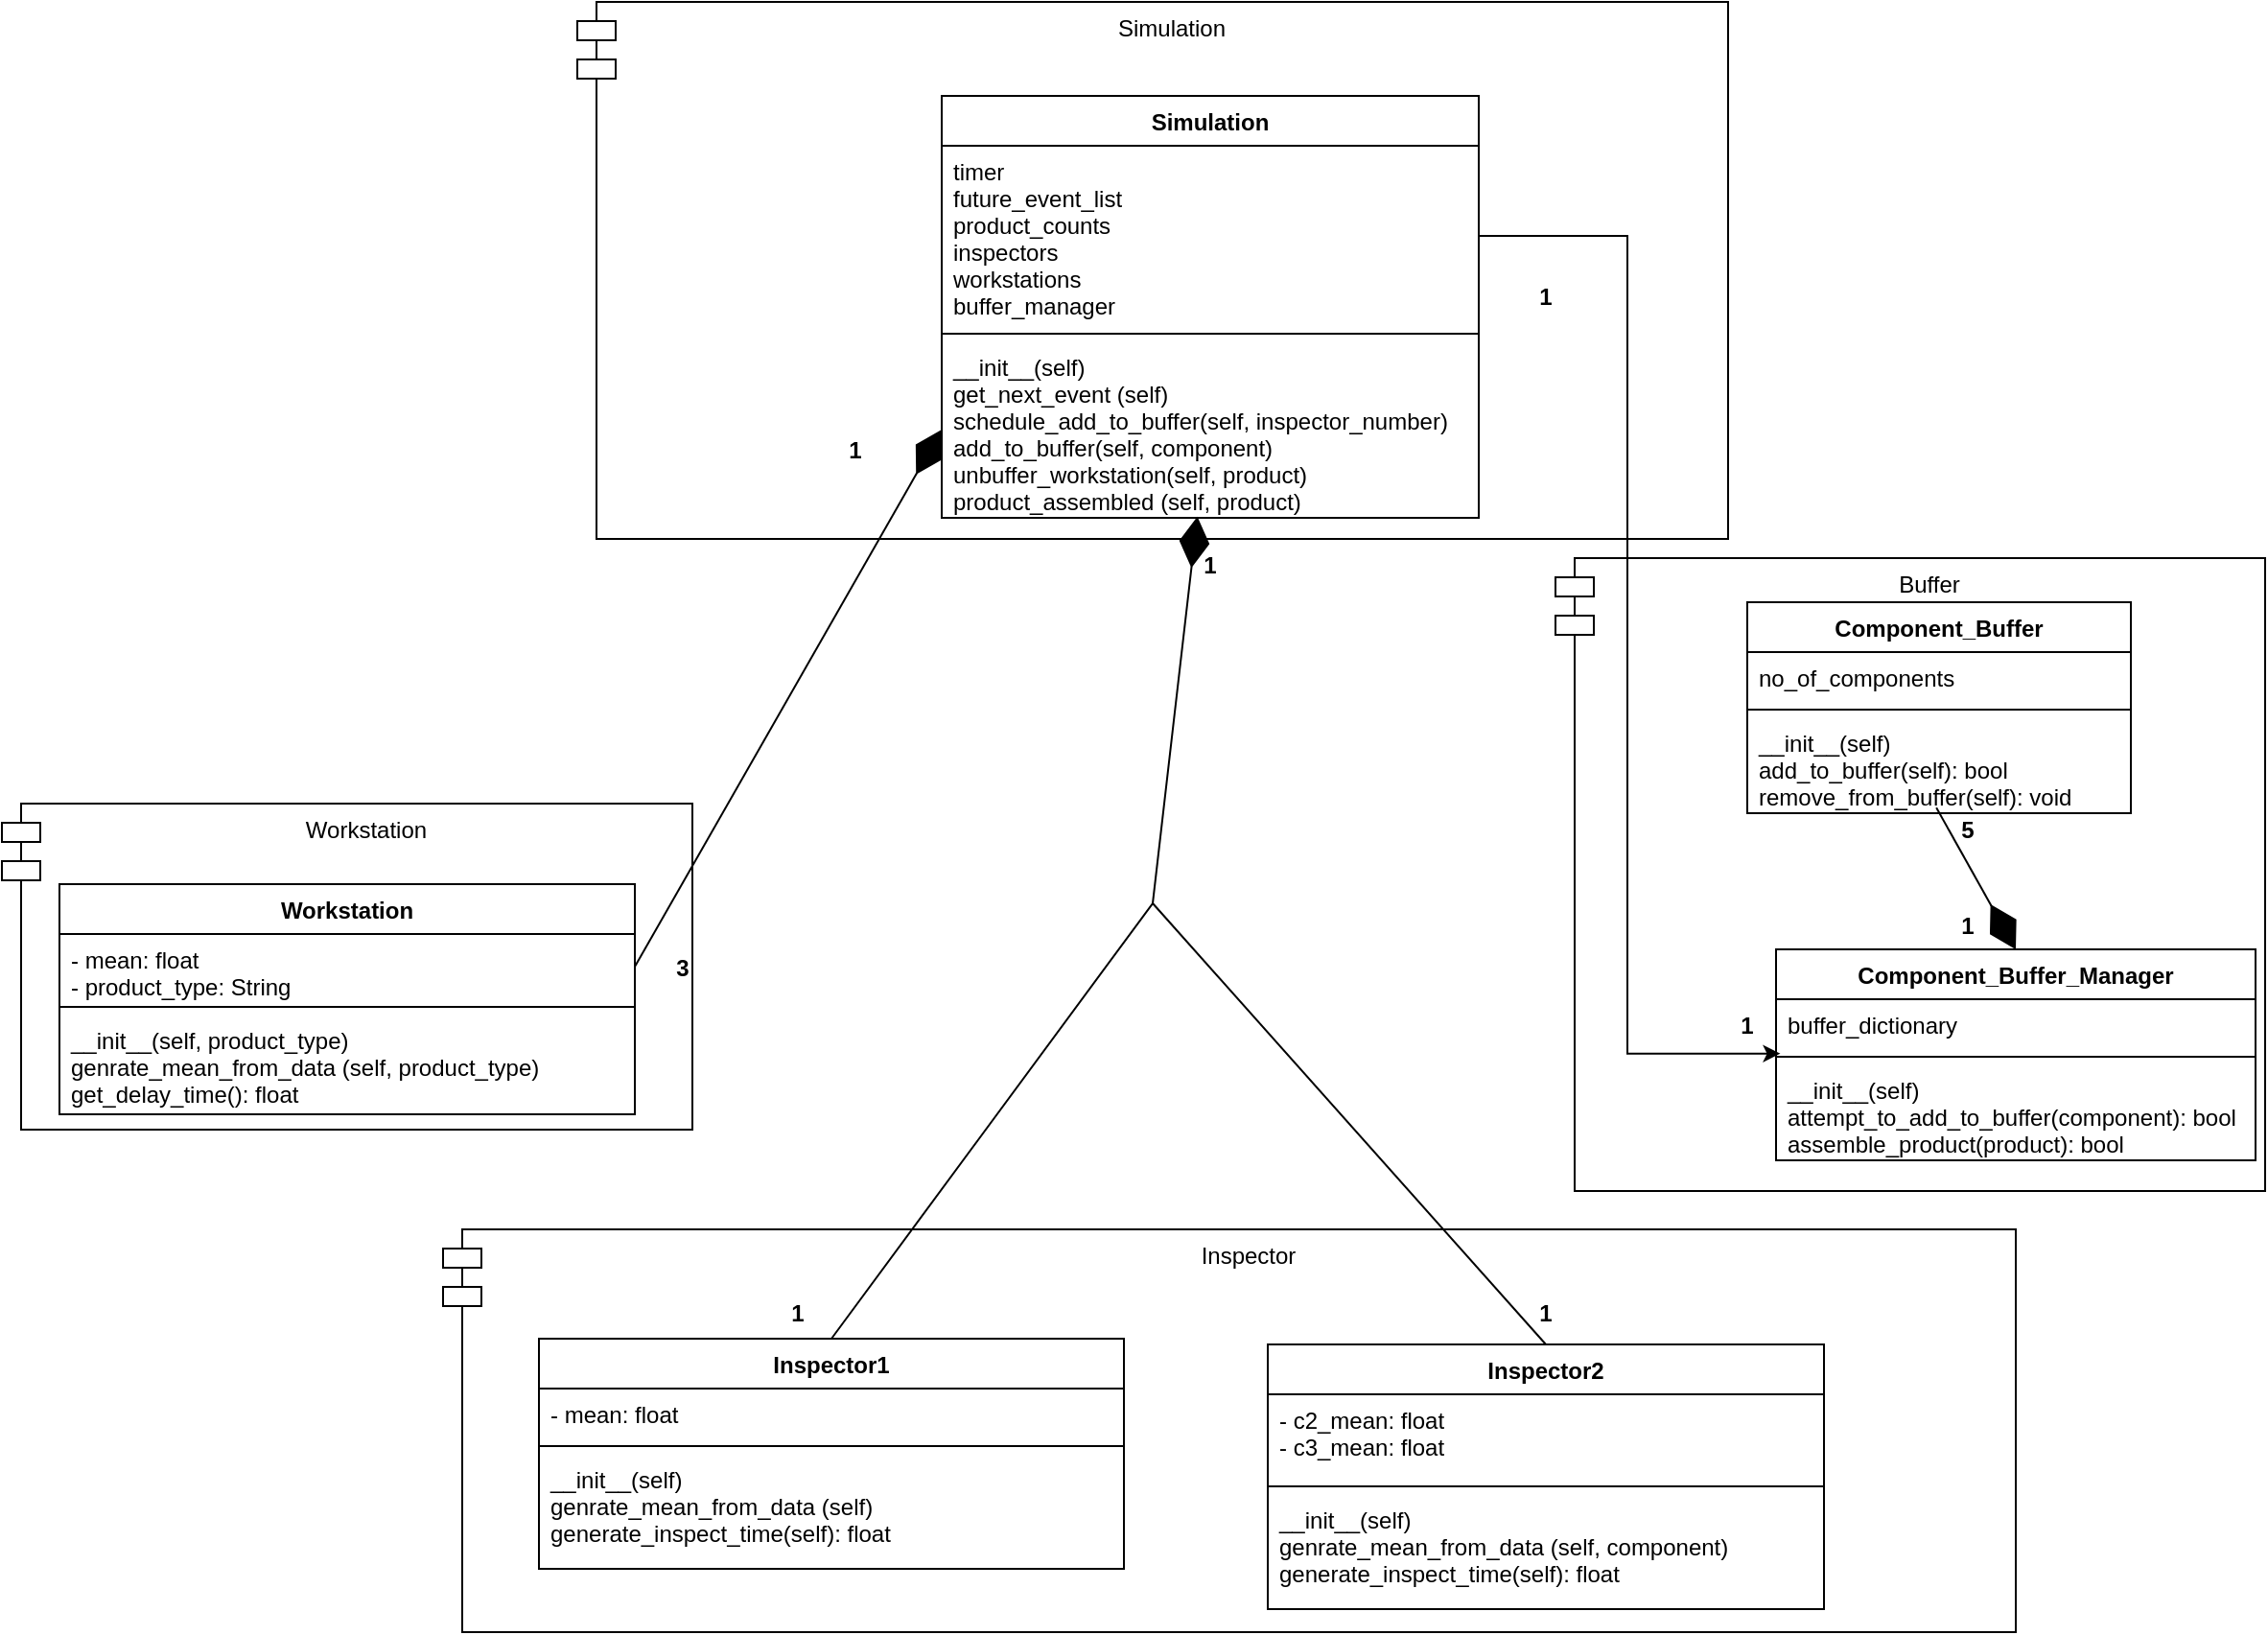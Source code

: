 <mxfile version="21.0.6" type="device" pages="2"><diagram name="Page-1" id="fnOQ1kkz6u-DJbqT1a7f"><mxGraphModel dx="366" dy="2206" grid="1" gridSize="10" guides="1" tooltips="1" connect="1" arrows="1" fold="1" page="1" pageScale="1" pageWidth="850" pageHeight="1100" math="0" shadow="0"><root><mxCell id="0"/><mxCell id="1" parent="0"/><mxCell id="ipIYHcTkieiq6wYsN4TY-1" value="Inspector" style="shape=module;align=left;spacingLeft=20;align=center;verticalAlign=top;" parent="1" vertex="1"><mxGeometry x="280" y="310" width="820" height="210" as="geometry"/></mxCell><mxCell id="ipIYHcTkieiq6wYsN4TY-2" value="Simulation" style="shape=module;align=left;spacingLeft=20;align=center;verticalAlign=top;" parent="1" vertex="1"><mxGeometry x="350" y="-330" width="600" height="280" as="geometry"/></mxCell><mxCell id="ipIYHcTkieiq6wYsN4TY-3" value="Workstation" style="shape=module;align=left;spacingLeft=20;align=center;verticalAlign=top;" parent="1" vertex="1"><mxGeometry x="50" y="88" width="360" height="170" as="geometry"/></mxCell><mxCell id="ipIYHcTkieiq6wYsN4TY-4" value="Buffer" style="shape=module;align=left;spacingLeft=20;align=center;verticalAlign=top;" parent="1" vertex="1"><mxGeometry x="860" y="-40" width="370" height="330" as="geometry"/></mxCell><mxCell id="R-3t3rbkKgDPfzXXofke-1" value="Inspector1" style="swimlane;fontStyle=1;align=center;verticalAlign=top;childLayout=stackLayout;horizontal=1;startSize=26;horizontalStack=0;resizeParent=1;resizeParentMax=0;resizeLast=0;collapsible=1;marginBottom=0;" parent="1" vertex="1"><mxGeometry x="330" y="367" width="305" height="120" as="geometry"/></mxCell><mxCell id="R-3t3rbkKgDPfzXXofke-2" value="- mean: float" style="text;strokeColor=none;fillColor=none;align=left;verticalAlign=top;spacingLeft=4;spacingRight=4;overflow=hidden;rotatable=0;points=[[0,0.5],[1,0.5]];portConstraint=eastwest;" parent="R-3t3rbkKgDPfzXXofke-1" vertex="1"><mxGeometry y="26" width="305" height="26" as="geometry"/></mxCell><mxCell id="R-3t3rbkKgDPfzXXofke-3" value="" style="line;strokeWidth=1;fillColor=none;align=left;verticalAlign=middle;spacingTop=-1;spacingLeft=3;spacingRight=3;rotatable=0;labelPosition=right;points=[];portConstraint=eastwest;strokeColor=inherit;" parent="R-3t3rbkKgDPfzXXofke-1" vertex="1"><mxGeometry y="52" width="305" height="8" as="geometry"/></mxCell><mxCell id="R-3t3rbkKgDPfzXXofke-4" value="__init__(self)&#10;genrate_mean_from_data (self)&#10;generate_inspect_time(self): float" style="text;strokeColor=none;fillColor=none;align=left;verticalAlign=top;spacingLeft=4;spacingRight=4;overflow=hidden;rotatable=0;points=[[0,0.5],[1,0.5]];portConstraint=eastwest;" parent="R-3t3rbkKgDPfzXXofke-1" vertex="1"><mxGeometry y="60" width="305" height="60" as="geometry"/></mxCell><mxCell id="R-3t3rbkKgDPfzXXofke-5" value="Inspector2" style="swimlane;fontStyle=1;align=center;verticalAlign=top;childLayout=stackLayout;horizontal=1;startSize=26;horizontalStack=0;resizeParent=1;resizeParentMax=0;resizeLast=0;collapsible=1;marginBottom=0;" parent="1" vertex="1"><mxGeometry x="710" y="370" width="290" height="138" as="geometry"/></mxCell><mxCell id="R-3t3rbkKgDPfzXXofke-6" value="- c2_mean: float&#10;- c3_mean: float" style="text;strokeColor=none;fillColor=none;align=left;verticalAlign=top;spacingLeft=4;spacingRight=4;overflow=hidden;rotatable=0;points=[[0,0.5],[1,0.5]];portConstraint=eastwest;" parent="R-3t3rbkKgDPfzXXofke-5" vertex="1"><mxGeometry y="26" width="290" height="44" as="geometry"/></mxCell><mxCell id="R-3t3rbkKgDPfzXXofke-7" value="" style="line;strokeWidth=1;fillColor=none;align=left;verticalAlign=middle;spacingTop=-1;spacingLeft=3;spacingRight=3;rotatable=0;labelPosition=right;points=[];portConstraint=eastwest;strokeColor=inherit;" parent="R-3t3rbkKgDPfzXXofke-5" vertex="1"><mxGeometry y="70" width="290" height="8" as="geometry"/></mxCell><mxCell id="R-3t3rbkKgDPfzXXofke-8" value="__init__(self)&#10;genrate_mean_from_data (self, component)&#10;generate_inspect_time(self): float" style="text;strokeColor=none;fillColor=none;align=left;verticalAlign=top;spacingLeft=4;spacingRight=4;overflow=hidden;rotatable=0;points=[[0,0.5],[1,0.5]];portConstraint=eastwest;" parent="R-3t3rbkKgDPfzXXofke-5" vertex="1"><mxGeometry y="78" width="290" height="60" as="geometry"/></mxCell><mxCell id="R-3t3rbkKgDPfzXXofke-9" value="Workstation" style="swimlane;fontStyle=1;align=center;verticalAlign=top;childLayout=stackLayout;horizontal=1;startSize=26;horizontalStack=0;resizeParent=1;resizeParentMax=0;resizeLast=0;collapsible=1;marginBottom=0;" parent="1" vertex="1"><mxGeometry x="80" y="130" width="300" height="120" as="geometry"/></mxCell><mxCell id="R-3t3rbkKgDPfzXXofke-10" value="- mean: float&#10;- product_type: String" style="text;strokeColor=none;fillColor=none;align=left;verticalAlign=top;spacingLeft=4;spacingRight=4;overflow=hidden;rotatable=0;points=[[0,0.5],[1,0.5]];portConstraint=eastwest;" parent="R-3t3rbkKgDPfzXXofke-9" vertex="1"><mxGeometry y="26" width="300" height="34" as="geometry"/></mxCell><mxCell id="R-3t3rbkKgDPfzXXofke-11" value="" style="line;strokeWidth=1;fillColor=none;align=left;verticalAlign=middle;spacingTop=-1;spacingLeft=3;spacingRight=3;rotatable=0;labelPosition=right;points=[];portConstraint=eastwest;strokeColor=inherit;" parent="R-3t3rbkKgDPfzXXofke-9" vertex="1"><mxGeometry y="60" width="300" height="8" as="geometry"/></mxCell><mxCell id="R-3t3rbkKgDPfzXXofke-12" value="__init__(self, product_type)&#10;genrate_mean_from_data (self, product_type)&#10;get_delay_time(): float" style="text;strokeColor=none;fillColor=none;align=left;verticalAlign=top;spacingLeft=4;spacingRight=4;overflow=hidden;rotatable=0;points=[[0,0.5],[1,0.5]];portConstraint=eastwest;" parent="R-3t3rbkKgDPfzXXofke-9" vertex="1"><mxGeometry y="68" width="300" height="52" as="geometry"/></mxCell><mxCell id="R-3t3rbkKgDPfzXXofke-13" value="Component_Buffer_Manager" style="swimlane;fontStyle=1;align=center;verticalAlign=top;childLayout=stackLayout;horizontal=1;startSize=26;horizontalStack=0;resizeParent=1;resizeParentMax=0;resizeLast=0;collapsible=1;marginBottom=0;" parent="1" vertex="1"><mxGeometry x="975" y="164" width="250" height="110" as="geometry"/></mxCell><mxCell id="R-3t3rbkKgDPfzXXofke-14" value="buffer_dictionary" style="text;strokeColor=none;fillColor=none;align=left;verticalAlign=top;spacingLeft=4;spacingRight=4;overflow=hidden;rotatable=0;points=[[0,0.5],[1,0.5]];portConstraint=eastwest;" parent="R-3t3rbkKgDPfzXXofke-13" vertex="1"><mxGeometry y="26" width="250" height="26" as="geometry"/></mxCell><mxCell id="R-3t3rbkKgDPfzXXofke-15" value="" style="line;strokeWidth=1;fillColor=none;align=left;verticalAlign=middle;spacingTop=-1;spacingLeft=3;spacingRight=3;rotatable=0;labelPosition=right;points=[];portConstraint=eastwest;strokeColor=inherit;" parent="R-3t3rbkKgDPfzXXofke-13" vertex="1"><mxGeometry y="52" width="250" height="8" as="geometry"/></mxCell><mxCell id="R-3t3rbkKgDPfzXXofke-16" value="__init__(self)&#10;attempt_to_add_to_buffer(component): bool&#10;assemble_product(product): bool" style="text;strokeColor=none;fillColor=none;align=left;verticalAlign=top;spacingLeft=4;spacingRight=4;overflow=hidden;rotatable=0;points=[[0,0.5],[1,0.5]];portConstraint=eastwest;" parent="R-3t3rbkKgDPfzXXofke-13" vertex="1"><mxGeometry y="60" width="250" height="50" as="geometry"/></mxCell><mxCell id="R-3t3rbkKgDPfzXXofke-17" value="Component_Buffer" style="swimlane;fontStyle=1;align=center;verticalAlign=top;childLayout=stackLayout;horizontal=1;startSize=26;horizontalStack=0;resizeParent=1;resizeParentMax=0;resizeLast=0;collapsible=1;marginBottom=0;" parent="1" vertex="1"><mxGeometry x="960" y="-17" width="200" height="110" as="geometry"/></mxCell><mxCell id="R-3t3rbkKgDPfzXXofke-18" value="no_of_components" style="text;strokeColor=none;fillColor=none;align=left;verticalAlign=top;spacingLeft=4;spacingRight=4;overflow=hidden;rotatable=0;points=[[0,0.5],[1,0.5]];portConstraint=eastwest;" parent="R-3t3rbkKgDPfzXXofke-17" vertex="1"><mxGeometry y="26" width="200" height="26" as="geometry"/></mxCell><mxCell id="R-3t3rbkKgDPfzXXofke-19" value="" style="line;strokeWidth=1;fillColor=none;align=left;verticalAlign=middle;spacingTop=-1;spacingLeft=3;spacingRight=3;rotatable=0;labelPosition=right;points=[];portConstraint=eastwest;strokeColor=inherit;" parent="R-3t3rbkKgDPfzXXofke-17" vertex="1"><mxGeometry y="52" width="200" height="8" as="geometry"/></mxCell><mxCell id="R-3t3rbkKgDPfzXXofke-20" value="__init__(self)&#10;add_to_buffer(self): bool&#10;remove_from_buffer(self): void" style="text;strokeColor=none;fillColor=none;align=left;verticalAlign=top;spacingLeft=4;spacingRight=4;overflow=hidden;rotatable=0;points=[[0,0.5],[1,0.5]];portConstraint=eastwest;" parent="R-3t3rbkKgDPfzXXofke-17" vertex="1"><mxGeometry y="60" width="200" height="50" as="geometry"/></mxCell><mxCell id="R-3t3rbkKgDPfzXXofke-22" value="Simulation" style="swimlane;fontStyle=1;align=center;verticalAlign=top;childLayout=stackLayout;horizontal=1;startSize=26;horizontalStack=0;resizeParent=1;resizeParentMax=0;resizeLast=0;collapsible=1;marginBottom=0;" parent="1" vertex="1"><mxGeometry x="540" y="-281" width="280" height="220" as="geometry"/></mxCell><mxCell id="R-3t3rbkKgDPfzXXofke-23" value="timer&#10;future_event_list&#10;product_counts&#10;inspectors&#10;workstations&#10;buffer_manager" style="text;strokeColor=none;fillColor=none;align=left;verticalAlign=top;spacingLeft=4;spacingRight=4;overflow=hidden;rotatable=0;points=[[0,0.5],[1,0.5]];portConstraint=eastwest;" parent="R-3t3rbkKgDPfzXXofke-22" vertex="1"><mxGeometry y="26" width="280" height="94" as="geometry"/></mxCell><mxCell id="R-3t3rbkKgDPfzXXofke-24" value="" style="line;strokeWidth=1;fillColor=none;align=left;verticalAlign=middle;spacingTop=-1;spacingLeft=3;spacingRight=3;rotatable=0;labelPosition=right;points=[];portConstraint=eastwest;strokeColor=inherit;" parent="R-3t3rbkKgDPfzXXofke-22" vertex="1"><mxGeometry y="120" width="280" height="8" as="geometry"/></mxCell><mxCell id="R-3t3rbkKgDPfzXXofke-25" value="__init__(self)&#10;get_next_event (self)&#10;schedule_add_to_buffer(self, inspector_number)&#10;add_to_buffer(self, component)&#10;unbuffer_workstation(self, product)&#10;product_assembled (self, product)" style="text;strokeColor=none;fillColor=none;align=left;verticalAlign=top;spacingLeft=4;spacingRight=4;overflow=hidden;rotatable=0;points=[[0,0.5],[1,0.5]];portConstraint=eastwest;" parent="R-3t3rbkKgDPfzXXofke-22" vertex="1"><mxGeometry y="128" width="280" height="92" as="geometry"/></mxCell><mxCell id="R-3t3rbkKgDPfzXXofke-28" value="" style="endArrow=diamondThin;endFill=1;endSize=24;html=1;rounded=0;exitX=0.5;exitY=0;exitDx=0;exitDy=0;entryX=0.476;entryY=0.993;entryDx=0;entryDy=0;entryPerimeter=0;" parent="1" source="R-3t3rbkKgDPfzXXofke-1" target="R-3t3rbkKgDPfzXXofke-25" edge="1"><mxGeometry width="160" relative="1" as="geometry"><mxPoint x="670" y="120" as="sourcePoint"/><mxPoint x="650" y="30" as="targetPoint"/><Array as="points"><mxPoint x="650" y="140"/></Array></mxGeometry></mxCell><mxCell id="R-3t3rbkKgDPfzXXofke-31" value="" style="endArrow=none;html=1;rounded=0;exitX=0.5;exitY=0;exitDx=0;exitDy=0;" parent="1" source="R-3t3rbkKgDPfzXXofke-5" edge="1"><mxGeometry width="50" height="50" relative="1" as="geometry"><mxPoint x="720" y="140" as="sourcePoint"/><mxPoint x="650" y="140" as="targetPoint"/></mxGeometry></mxCell><mxCell id="R-3t3rbkKgDPfzXXofke-33" value="" style="endArrow=diamondThin;endFill=1;endSize=24;html=1;rounded=0;entryX=0;entryY=0.5;entryDx=0;entryDy=0;exitX=1;exitY=0.5;exitDx=0;exitDy=0;" parent="1" source="R-3t3rbkKgDPfzXXofke-10" target="R-3t3rbkKgDPfzXXofke-25" edge="1"><mxGeometry width="160" relative="1" as="geometry"><mxPoint x="670" y="120" as="sourcePoint"/><mxPoint x="830" y="120" as="targetPoint"/></mxGeometry></mxCell><mxCell id="R-3t3rbkKgDPfzXXofke-34" value="3" style="text;align=center;fontStyle=1;verticalAlign=middle;spacingLeft=3;spacingRight=3;strokeColor=none;rotatable=0;points=[[0,0.5],[1,0.5]];portConstraint=eastwest;" parent="1" vertex="1"><mxGeometry x="390" y="160" width="30" height="26" as="geometry"/></mxCell><mxCell id="R-3t3rbkKgDPfzXXofke-36" value="1" style="text;align=center;fontStyle=1;verticalAlign=middle;spacingLeft=3;spacingRight=3;strokeColor=none;rotatable=0;points=[[0,0.5],[1,0.5]];portConstraint=eastwest;" parent="1" vertex="1"><mxGeometry x="480" y="-110" width="30" height="26" as="geometry"/></mxCell><mxCell id="R-3t3rbkKgDPfzXXofke-37" value="1" style="text;align=center;fontStyle=1;verticalAlign=middle;spacingLeft=3;spacingRight=3;strokeColor=none;rotatable=0;points=[[0,0.5],[1,0.5]];portConstraint=eastwest;" parent="1" vertex="1"><mxGeometry x="665" y="-50" width="30" height="26" as="geometry"/></mxCell><mxCell id="R-3t3rbkKgDPfzXXofke-38" value="1" style="text;align=center;fontStyle=1;verticalAlign=middle;spacingLeft=3;spacingRight=3;strokeColor=none;rotatable=0;points=[[0,0.5],[1,0.5]];portConstraint=eastwest;" parent="1" vertex="1"><mxGeometry x="840" y="-190" width="30" height="26" as="geometry"/></mxCell><mxCell id="R-3t3rbkKgDPfzXXofke-40" value="1" style="text;align=center;fontStyle=1;verticalAlign=middle;spacingLeft=3;spacingRight=3;strokeColor=none;rotatable=0;points=[[0,0.5],[1,0.5]];portConstraint=eastwest;" parent="1" vertex="1"><mxGeometry x="945" y="190" width="30" height="26" as="geometry"/></mxCell><mxCell id="R-3t3rbkKgDPfzXXofke-42" value="1" style="text;align=center;fontStyle=1;verticalAlign=middle;spacingLeft=3;spacingRight=3;strokeColor=none;rotatable=0;points=[[0,0.5],[1,0.5]];portConstraint=eastwest;" parent="1" vertex="1"><mxGeometry x="450" y="340" width="30" height="26" as="geometry"/></mxCell><mxCell id="R-3t3rbkKgDPfzXXofke-43" value="1" style="text;align=center;fontStyle=1;verticalAlign=middle;spacingLeft=3;spacingRight=3;strokeColor=none;rotatable=0;points=[[0,0.5],[1,0.5]];portConstraint=eastwest;" parent="1" vertex="1"><mxGeometry x="840" y="340" width="30" height="26" as="geometry"/></mxCell><mxCell id="R-3t3rbkKgDPfzXXofke-45" value="" style="endArrow=diamondThin;endFill=1;endSize=24;html=1;rounded=0;entryX=0.5;entryY=0;entryDx=0;entryDy=0;exitX=0.493;exitY=0.943;exitDx=0;exitDy=0;exitPerimeter=0;" parent="1" source="R-3t3rbkKgDPfzXXofke-20" target="R-3t3rbkKgDPfzXXofke-13" edge="1"><mxGeometry width="160" relative="1" as="geometry"><mxPoint x="670" y="120" as="sourcePoint"/><mxPoint x="830" y="120" as="targetPoint"/></mxGeometry></mxCell><mxCell id="R-3t3rbkKgDPfzXXofke-46" value="1" style="text;align=center;fontStyle=1;verticalAlign=middle;spacingLeft=3;spacingRight=3;strokeColor=none;rotatable=0;points=[[0,0.5],[1,0.5]];portConstraint=eastwest;" parent="1" vertex="1"><mxGeometry x="1060" y="138" width="30" height="26" as="geometry"/></mxCell><mxCell id="R-3t3rbkKgDPfzXXofke-47" value="5" style="text;align=center;fontStyle=1;verticalAlign=middle;spacingLeft=3;spacingRight=3;strokeColor=none;rotatable=0;points=[[0,0.5],[1,0.5]];portConstraint=eastwest;" parent="1" vertex="1"><mxGeometry x="1060" y="88" width="30" height="26" as="geometry"/></mxCell><mxCell id="wJjbC-8Y_HLCFB3wLRzb-1" style="edgeStyle=orthogonalEdgeStyle;rounded=0;orthogonalLoop=1;jettySize=auto;html=1;exitX=1;exitY=0.5;exitDx=0;exitDy=0;entryX=0.009;entryY=-0.113;entryDx=0;entryDy=0;entryPerimeter=0;" parent="1" source="R-3t3rbkKgDPfzXXofke-23" target="R-3t3rbkKgDPfzXXofke-16" edge="1"><mxGeometry relative="1" as="geometry"/></mxCell></root></mxGraphModel></diagram><diagram id="99P8blrpZpDh0NknLGXW" name="Page-2"><mxGraphModel dx="606" dy="1106" grid="1" gridSize="10" guides="1" tooltips="1" connect="1" arrows="1" fold="1" page="1" pageScale="1" pageWidth="850" pageHeight="1100" math="0" shadow="0"><root><mxCell id="0"/><mxCell id="1" parent="0"/><mxCell id="jM7VbIjI6S41005DD4Tk-11" style="edgeStyle=orthogonalEdgeStyle;rounded=0;orthogonalLoop=1;jettySize=auto;html=1;exitX=0.5;exitY=1;exitDx=0;exitDy=0;entryX=0.5;entryY=0;entryDx=0;entryDy=0;" edge="1" parent="1" source="jM7VbIjI6S41005DD4Tk-1" target="jM7VbIjI6S41005DD4Tk-2"><mxGeometry relative="1" as="geometry"/></mxCell><mxCell id="jM7VbIjI6S41005DD4Tk-1" value="Inspector starts inspecting component" style="rounded=1;whiteSpace=wrap;html=1;" vertex="1" parent="1"><mxGeometry x="250" y="550" width="120" height="60" as="geometry"/></mxCell><mxCell id="jM7VbIjI6S41005DD4Tk-10" style="edgeStyle=orthogonalEdgeStyle;rounded=0;orthogonalLoop=1;jettySize=auto;html=1;exitX=0.5;exitY=1;exitDx=0;exitDy=0;entryX=0.5;entryY=0;entryDx=0;entryDy=0;" edge="1" parent="1" source="jM7VbIjI6S41005DD4Tk-2" target="jM7VbIjI6S41005DD4Tk-3"><mxGeometry relative="1" as="geometry"/></mxCell><mxCell id="jM7VbIjI6S41005DD4Tk-2" value="Inspector adds component to buffer" style="rounded=1;whiteSpace=wrap;html=1;" vertex="1" parent="1"><mxGeometry x="250" y="670" width="120" height="60" as="geometry"/></mxCell><mxCell id="jM7VbIjI6S41005DD4Tk-7" style="edgeStyle=orthogonalEdgeStyle;rounded=0;orthogonalLoop=1;jettySize=auto;html=1;exitX=0;exitY=0.5;exitDx=0;exitDy=0;entryX=0.5;entryY=0;entryDx=0;entryDy=0;" edge="1" parent="1" source="jM7VbIjI6S41005DD4Tk-3" target="jM7VbIjI6S41005DD4Tk-5"><mxGeometry relative="1" as="geometry"/></mxCell><mxCell id="jM7VbIjI6S41005DD4Tk-8" style="edgeStyle=orthogonalEdgeStyle;rounded=0;orthogonalLoop=1;jettySize=auto;html=1;exitX=1;exitY=0.5;exitDx=0;exitDy=0;entryX=0.5;entryY=0;entryDx=0;entryDy=0;" edge="1" parent="1" source="jM7VbIjI6S41005DD4Tk-3" target="jM7VbIjI6S41005DD4Tk-4"><mxGeometry relative="1" as="geometry"/></mxCell><mxCell id="jM7VbIjI6S41005DD4Tk-3" value="Is there available space in the workstation's buffer?" style="rhombus;whiteSpace=wrap;html=1;" vertex="1" parent="1"><mxGeometry x="205" y="800" width="210" height="140" as="geometry"/></mxCell><mxCell id="jM7VbIjI6S41005DD4Tk-4" value="Track the component waiting for buffer" style="rounded=1;whiteSpace=wrap;html=1;" vertex="1" parent="1"><mxGeometry x="440" y="1010" width="120" height="60" as="geometry"/></mxCell><mxCell id="jM7VbIjI6S41005DD4Tk-9" style="edgeStyle=orthogonalEdgeStyle;rounded=0;orthogonalLoop=1;jettySize=auto;html=1;exitX=0.5;exitY=1;exitDx=0;exitDy=0;entryX=0.5;entryY=0;entryDx=0;entryDy=0;" edge="1" parent="1" source="jM7VbIjI6S41005DD4Tk-5" target="jM7VbIjI6S41005DD4Tk-6"><mxGeometry relative="1" as="geometry"/></mxCell><mxCell id="jM7VbIjI6S41005DD4Tk-5" value="Add component to the workstation's buffer" style="rounded=1;whiteSpace=wrap;html=1;" vertex="1" parent="1"><mxGeometry x="90" y="1010" width="120" height="60" as="geometry"/></mxCell><mxCell id="jM7VbIjI6S41005DD4Tk-6" value="Schedule next inspection" style="rounded=1;whiteSpace=wrap;html=1;" vertex="1" parent="1"><mxGeometry x="90" y="1140" width="120" height="60" as="geometry"/></mxCell><mxCell id="jM7VbIjI6S41005DD4Tk-15" style="edgeStyle=orthogonalEdgeStyle;rounded=0;orthogonalLoop=1;jettySize=auto;html=1;exitX=0.5;exitY=1;exitDx=0;exitDy=0;entryX=0.5;entryY=0;entryDx=0;entryDy=0;" edge="1" parent="1" source="jM7VbIjI6S41005DD4Tk-12" target="jM7VbIjI6S41005DD4Tk-1"><mxGeometry relative="1" as="geometry"/></mxCell><mxCell id="jM7VbIjI6S41005DD4Tk-12" value="" style="ellipse;html=1;shape=endState;fillColor=#000000;strokeColor=#ff0000;" vertex="1" parent="1"><mxGeometry x="295" y="460" width="30" height="30" as="geometry"/></mxCell><mxCell id="jM7VbIjI6S41005DD4Tk-16" value="No" style="text;html=1;strokeColor=none;fillColor=none;align=center;verticalAlign=middle;whiteSpace=wrap;rounded=0;" vertex="1" parent="1"><mxGeometry x="425" y="840" width="60" height="30" as="geometry"/></mxCell><mxCell id="jM7VbIjI6S41005DD4Tk-17" value="Yes" style="text;html=1;strokeColor=none;fillColor=none;align=center;verticalAlign=middle;whiteSpace=wrap;rounded=0;" vertex="1" parent="1"><mxGeometry x="145" y="840" width="60" height="30" as="geometry"/></mxCell><mxCell id="jM7VbIjI6S41005DD4Tk-18" value="Inspection completed" style="text;html=1;strokeColor=none;fillColor=none;align=center;verticalAlign=middle;whiteSpace=wrap;rounded=0;" vertex="1" parent="1"><mxGeometry x="310" y="630" width="120" height="30" as="geometry"/></mxCell><mxCell id="jM7VbIjI6S41005DD4Tk-23" style="edgeStyle=orthogonalEdgeStyle;rounded=0;orthogonalLoop=1;jettySize=auto;html=1;exitX=0.5;exitY=1;exitDx=0;exitDy=0;entryX=0.5;entryY=0;entryDx=0;entryDy=0;" edge="1" parent="1" source="jM7VbIjI6S41005DD4Tk-20" target="jM7VbIjI6S41005DD4Tk-21"><mxGeometry relative="1" as="geometry"/></mxCell><mxCell id="jM7VbIjI6S41005DD4Tk-20" value="A component added to workstation's buffer" style="rounded=1;whiteSpace=wrap;html=1;" vertex="1" parent="1"><mxGeometry x="220" y="1330" width="120" height="60" as="geometry"/></mxCell><mxCell id="jM7VbIjI6S41005DD4Tk-28" style="edgeStyle=orthogonalEdgeStyle;rounded=0;orthogonalLoop=1;jettySize=auto;html=1;exitX=0.5;exitY=1;exitDx=0;exitDy=0;entryX=0.5;entryY=0;entryDx=0;entryDy=0;" edge="1" parent="1" source="jM7VbIjI6S41005DD4Tk-21" target="jM7VbIjI6S41005DD4Tk-24"><mxGeometry relative="1" as="geometry"/></mxCell><mxCell id="jM7VbIjI6S41005DD4Tk-29" style="edgeStyle=orthogonalEdgeStyle;rounded=0;orthogonalLoop=1;jettySize=auto;html=1;exitX=1;exitY=0.5;exitDx=0;exitDy=0;entryX=0.5;entryY=0;entryDx=0;entryDy=0;" edge="1" parent="1" source="jM7VbIjI6S41005DD4Tk-21" target="jM7VbIjI6S41005DD4Tk-27"><mxGeometry relative="1" as="geometry"/></mxCell><mxCell id="jM7VbIjI6S41005DD4Tk-21" value="Are the workstation's buffers partially full?" style="rhombus;whiteSpace=wrap;html=1;" vertex="1" parent="1"><mxGeometry x="210" y="1440" width="140" height="120" as="geometry"/></mxCell><mxCell id="jM7VbIjI6S41005DD4Tk-30" style="edgeStyle=orthogonalEdgeStyle;rounded=0;orthogonalLoop=1;jettySize=auto;html=1;exitX=0;exitY=0.5;exitDx=0;exitDy=0;entryX=0.5;entryY=0;entryDx=0;entryDy=0;" edge="1" parent="1" source="jM7VbIjI6S41005DD4Tk-24" target="jM7VbIjI6S41005DD4Tk-26"><mxGeometry relative="1" as="geometry"/></mxCell><mxCell id="jM7VbIjI6S41005DD4Tk-31" style="edgeStyle=orthogonalEdgeStyle;rounded=0;orthogonalLoop=1;jettySize=auto;html=1;exitX=1;exitY=0.5;exitDx=0;exitDy=0;" edge="1" parent="1" source="jM7VbIjI6S41005DD4Tk-24" target="jM7VbIjI6S41005DD4Tk-25"><mxGeometry relative="1" as="geometry"/></mxCell><mxCell id="jM7VbIjI6S41005DD4Tk-24" value="Is the workstation building?" style="rhombus;whiteSpace=wrap;html=1;" vertex="1" parent="1"><mxGeometry x="210" y="1620" width="140" height="130" as="geometry"/></mxCell><mxCell id="jM7VbIjI6S41005DD4Tk-44" style="edgeStyle=orthogonalEdgeStyle;rounded=0;orthogonalLoop=1;jettySize=auto;html=1;exitX=0.5;exitY=1;exitDx=0;exitDy=0;" edge="1" parent="1" source="jM7VbIjI6S41005DD4Tk-25" target="jM7VbIjI6S41005DD4Tk-32"><mxGeometry relative="1" as="geometry"/></mxCell><mxCell id="jM7VbIjI6S41005DD4Tk-25" value="Components are removed from workstation buffer and start building" style="rounded=1;whiteSpace=wrap;html=1;" vertex="1" parent="1"><mxGeometry x="370" y="1800" width="120" height="60" as="geometry"/></mxCell><mxCell id="jM7VbIjI6S41005DD4Tk-26" value="Wait until the workstation is done building" style="rounded=1;whiteSpace=wrap;html=1;" vertex="1" parent="1"><mxGeometry x="60" y="1800" width="120" height="60" as="geometry"/></mxCell><mxCell id="jM7VbIjI6S41005DD4Tk-27" value="Wait until other component of a kind is added" style="rounded=1;whiteSpace=wrap;html=1;" vertex="1" parent="1"><mxGeometry x="460" y="1560" width="120" height="60" as="geometry"/></mxCell><mxCell id="jM7VbIjI6S41005DD4Tk-45" style="edgeStyle=orthogonalEdgeStyle;rounded=0;orthogonalLoop=1;jettySize=auto;html=1;exitX=0.5;exitY=1;exitDx=0;exitDy=0;" edge="1" parent="1" source="jM7VbIjI6S41005DD4Tk-32" target="jM7VbIjI6S41005DD4Tk-33"><mxGeometry relative="1" as="geometry"/></mxCell><mxCell id="jM7VbIjI6S41005DD4Tk-32" value="Add components waiting to be added to buffer/ Track time for end of wait" style="rounded=1;whiteSpace=wrap;html=1;" vertex="1" parent="1"><mxGeometry x="370" y="1950" width="120" height="60" as="geometry"/></mxCell><mxCell id="jM7VbIjI6S41005DD4Tk-46" style="edgeStyle=orthogonalEdgeStyle;rounded=0;orthogonalLoop=1;jettySize=auto;html=1;exitX=0.5;exitY=1;exitDx=0;exitDy=0;" edge="1" parent="1" source="jM7VbIjI6S41005DD4Tk-33" target="jM7VbIjI6S41005DD4Tk-34"><mxGeometry relative="1" as="geometry"/></mxCell><mxCell id="jM7VbIjI6S41005DD4Tk-33" value="Workstation is done building a product&amp;nbsp;" style="rounded=1;whiteSpace=wrap;html=1;" vertex="1" parent="1"><mxGeometry x="370" y="2070" width="120" height="60" as="geometry"/></mxCell><mxCell id="jM7VbIjI6S41005DD4Tk-35" style="edgeStyle=orthogonalEdgeStyle;rounded=0;orthogonalLoop=1;jettySize=auto;html=1;exitX=0;exitY=0.5;exitDx=0;exitDy=0;entryX=0;entryY=0.5;entryDx=0;entryDy=0;" edge="1" parent="1" source="jM7VbIjI6S41005DD4Tk-34" target="jM7VbIjI6S41005DD4Tk-25"><mxGeometry relative="1" as="geometry"/></mxCell><mxCell id="jM7VbIjI6S41005DD4Tk-38" style="edgeStyle=orthogonalEdgeStyle;rounded=0;orthogonalLoop=1;jettySize=auto;html=1;exitX=1;exitY=0.5;exitDx=0;exitDy=0;entryX=0;entryY=0.5;entryDx=0;entryDy=0;" edge="1" parent="1" source="jM7VbIjI6S41005DD4Tk-34" target="jM7VbIjI6S41005DD4Tk-37"><mxGeometry relative="1" as="geometry"/></mxCell><mxCell id="jM7VbIjI6S41005DD4Tk-34" value="Can workstation start a another build?" style="rhombus;whiteSpace=wrap;html=1;" vertex="1" parent="1"><mxGeometry x="350" y="2180" width="160" height="140" as="geometry"/></mxCell><mxCell id="jM7VbIjI6S41005DD4Tk-36" value="Yes" style="text;html=1;strokeColor=none;fillColor=none;align=center;verticalAlign=middle;whiteSpace=wrap;rounded=0;" vertex="1" parent="1"><mxGeometry x="270" y="2200" width="60" height="30" as="geometry"/></mxCell><mxCell id="jM7VbIjI6S41005DD4Tk-37" value="Track Workstation waiting time" style="rounded=1;whiteSpace=wrap;html=1;" vertex="1" parent="1"><mxGeometry x="610" y="2220" width="120" height="60" as="geometry"/></mxCell><mxCell id="jM7VbIjI6S41005DD4Tk-39" value="No" style="text;html=1;strokeColor=none;fillColor=none;align=center;verticalAlign=middle;whiteSpace=wrap;rounded=0;" vertex="1" parent="1"><mxGeometry x="510" y="2250" width="60" height="30" as="geometry"/></mxCell><mxCell id="jM7VbIjI6S41005DD4Tk-40" value="Yes" style="text;html=1;strokeColor=none;fillColor=none;align=center;verticalAlign=middle;whiteSpace=wrap;rounded=0;" vertex="1" parent="1"><mxGeometry x="280" y="1560" width="60" height="30" as="geometry"/></mxCell><mxCell id="jM7VbIjI6S41005DD4Tk-41" value="Yes" style="text;html=1;strokeColor=none;fillColor=none;align=center;verticalAlign=middle;whiteSpace=wrap;rounded=0;" vertex="1" parent="1"><mxGeometry x="140" y="1690" width="60" height="30" as="geometry"/></mxCell><mxCell id="jM7VbIjI6S41005DD4Tk-42" value="No" style="text;html=1;strokeColor=none;fillColor=none;align=center;verticalAlign=middle;whiteSpace=wrap;rounded=0;" vertex="1" parent="1"><mxGeometry x="340" y="1690" width="60" height="30" as="geometry"/></mxCell><mxCell id="jM7VbIjI6S41005DD4Tk-43" value="No" style="text;html=1;strokeColor=none;fillColor=none;align=center;verticalAlign=middle;whiteSpace=wrap;rounded=0;" vertex="1" parent="1"><mxGeometry x="355" y="1470" width="60" height="30" as="geometry"/></mxCell></root></mxGraphModel></diagram></mxfile>